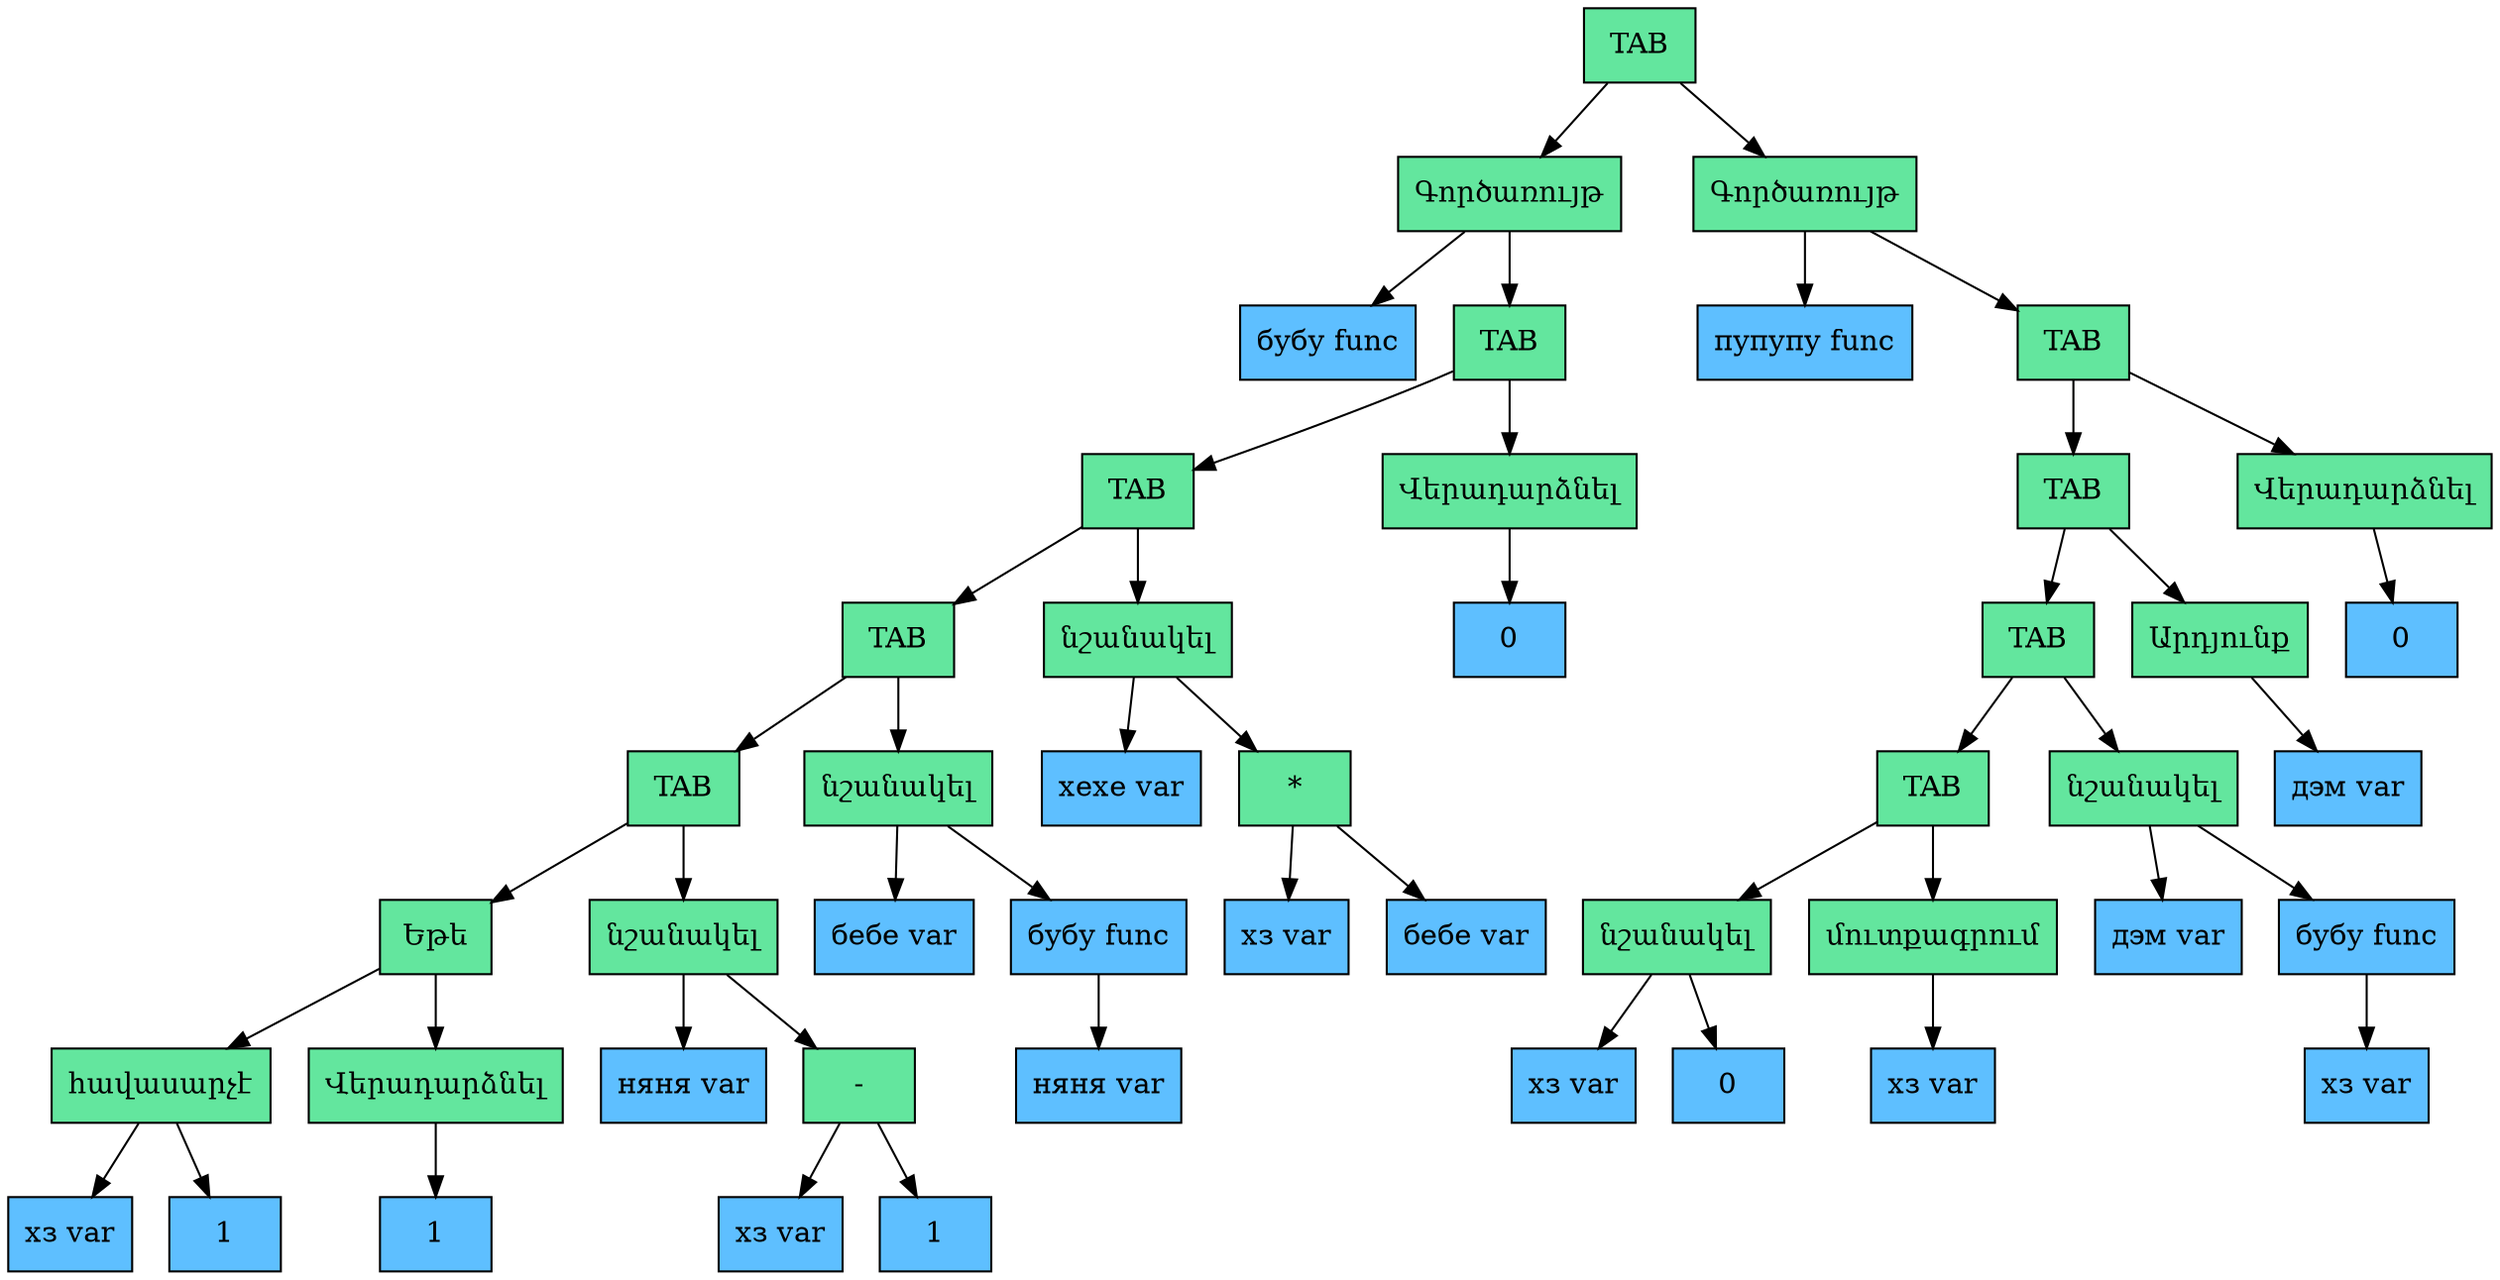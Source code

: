 digraph structs {
    node [color=black, shape=box, style="filled"];
    edge [color="#000000"]; node1 -> node2;
    node1 [fillcolor="#63e69e", label="TAB"];
    edge [color="#000000"]; node2 -> node3;
    node2 [fillcolor="#63e69e", label="Գործառույթ"];
    edge [color="#000000"]; node1 -> node30;
    node3 [fillcolor="#5ebfff", label="бубу func"];
    edge [color="#000000"]; node4 -> node5;
    node4 [fillcolor="#63e69e", label="TAB"];
    edge [color="#000000"]; node2 -> node4;
    node5 [fillcolor="#63e69e", label="TAB"];
    edge [color="#000000"]; node18 -> node6;
    node6 [fillcolor="#63e69e", label="TAB"];
    edge [color="#000000"]; node6 -> node7;
    node7 [fillcolor="#63e69e", label="Եթե"];
    edge [color="#000000"]; node7 -> node8;
    node8 [fillcolor="#63e69e", label="հավասարչէ"];
    edge [color="#000000"]; node8 -> node9;
    node9 [fillcolor="#5ebfff", label="хз var"];
    edge [color="#000000"]; node8 -> node10;
    node10 [fillcolor="#5ebfff", label="1"];
    edge [color="#000000"]; node7 -> node11;
    node11 [fillcolor="#63e69e", label="Վերադարձնել"];
    edge [color="#000000"]; node11 -> node12;
    node12 [fillcolor="#5ebfff", label="1"];
    edge [color="#000000"]; node6 -> node13;
    node13 [fillcolor="#63e69e", label="նշանակել"];
    edge [color="#000000"]; node13 -> node14;
    node14 [fillcolor="#5ebfff", label="няня var"];
    edge [color="#000000"]; node13 -> node15;
    node15 [fillcolor="#63e69e", label="-"];
    edge [color="#000000"]; node15 -> node16;
    node16 [fillcolor="#5ebfff", label="хз var"];
    edge [color="#000000"]; node15 -> node17;
    node17 [fillcolor="#5ebfff", label="1"];
    edge [color="#000000"]; node5 -> node18;
    node18 [fillcolor="#63e69e", label="TAB"];
    edge [color="#000000"]; node18 -> node19;
    node19 [fillcolor="#63e69e", label="նշանակել"];
    edge [color="#000000"]; node19 -> node20;
    node20 [fillcolor="#5ebfff", label="бебе var"];
    edge [color="#000000"]; node19 -> node21;
    node21 [fillcolor="#5ebfff", label="бубу func"];
    edge [color="#000000"]; node21 -> node22;
    node22 [fillcolor="#5ebfff", label="няня var"];
    edge [color="#000000"]; node5 -> node23;
    node23 [fillcolor="#63e69e", label="նշանակել"];
    edge [color="#000000"]; node23 -> node24;
    node24 [fillcolor="#5ebfff", label="хехе var"];
    edge [color="#000000"]; node23 -> node25;
    node25 [fillcolor="#63e69e", label="*"];
    edge [color="#000000"]; node25 -> node26;
    node26 [fillcolor="#5ebfff", label="хз var"];
    edge [color="#000000"]; node25 -> node27;
    node27 [fillcolor="#5ebfff", label="бебе var"];
    edge [color="#000000"]; node4 -> node28
    node28 [fillcolor="#63e69e", label="Վերադարձնել"];
    edge [color="#000000"]; node28 -> node29;
    node29 [fillcolor="#5ebfff", label="0"];
    edge [color="#000000"]; node30 -> node31;
    node30 [fillcolor="#63e69e", label="Գործառույթ"];
    edge [color="#000000"]; node30 -> node32;
    node31 [fillcolor="#5ebfff", label="пупупу func"];
    edge [color="#000000"]; node32 -> node33;
    node32 [fillcolor="#63e69e", label="TAB"];
    edge [color="#000000"]; node33 -> node34;
    node33 [fillcolor="#63e69e", label="TAB"];
    edge [color="#000000"]; node34 -> node35;
    node34 [fillcolor="#63e69e", label="TAB"];
    node35 [fillcolor="#63e69e", label="TAB"];
    edge [color="#000000"]; node35 -> node36;
    node36 [fillcolor="#63e69e", label="նշանակել"];
    edge [color="#000000"]; node36 -> node37;
    node37 [fillcolor="#5ebfff", label="хз var"];
    edge [color="#000000"]; node36 -> node38;
    node38 [fillcolor="#5ebfff", label="0"];
    edge [color="#000000"]; node35 -> node39;
    node39 [fillcolor="#63e69e", label="մուտքագրում"];
    edge [color="#000000"]; node39 -> node40;
    node40 [fillcolor="#5ebfff", label="хз var"];
    edge [color="#000000"]; node34 -> node41;
    node41 [fillcolor="#63e69e", label="նշանակել"];
    edge [color="#000000"]; node41 -> node42;
    node42 [fillcolor="#5ebfff", label="дэм var"];
    edge [color="#000000"]; node41 -> node43;
    node43 [fillcolor="#5ebfff", label="бубу func"];
    edge [color="#000000"]; node43 -> node44;
    node44 [fillcolor="#5ebfff", label="хз var"];
    edge [color="#000000"]; node33 -> node45;
    node45 [fillcolor="#63e69e", label="Արդյունք"];
    edge [color="#000000"]; node45 -> node46;
    node46 [fillcolor="#5ebfff", label="дэм var"];
    edge [color="#000000"]; node32 -> node47
    node47 [fillcolor="#63e69e", label="Վերադարձնել"];
    edge [color="#000000"]; node47 -> node48;
    node48 [fillcolor="#5ebfff", label="0"];
}